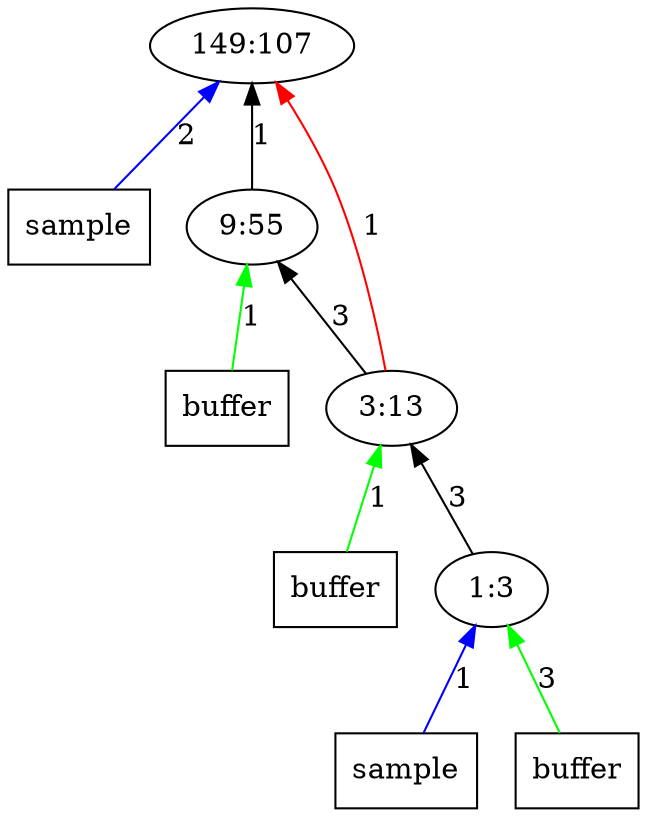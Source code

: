 digraph Tree{
	rankdir="BT"
	x11 -> 1 [label = "2", color = "blue"];
	x11 [label = "sample", shape = "box"];
	1 [label = "149:107"];
	x22 -> 2 [label = "1", color = "green"];
	x22 [label = "buffer", shape = "box"];
	2 -> 1 [label = "1", color = "black"];
	2 [label = "9:55"];
	3 -> 1 [label = "1", color = "red"];
	3 -> 2 [label = "3", color = "black"];
	x32 -> 3 [label = "1", color = "green"];
	x32 [label = "buffer", shape = "box"];
	3 [label = "3:13"];
	4 -> 3 [label = "3", color = "black"];
	x41 -> 4 [label = "1", color = "blue"];
	x41 [label = "sample", shape = "box"];
	x42 -> 4 [label = "3", color = "green"];
	x42 [label = "buffer", shape = "box"];
	4 [label = "1:3"];
}

